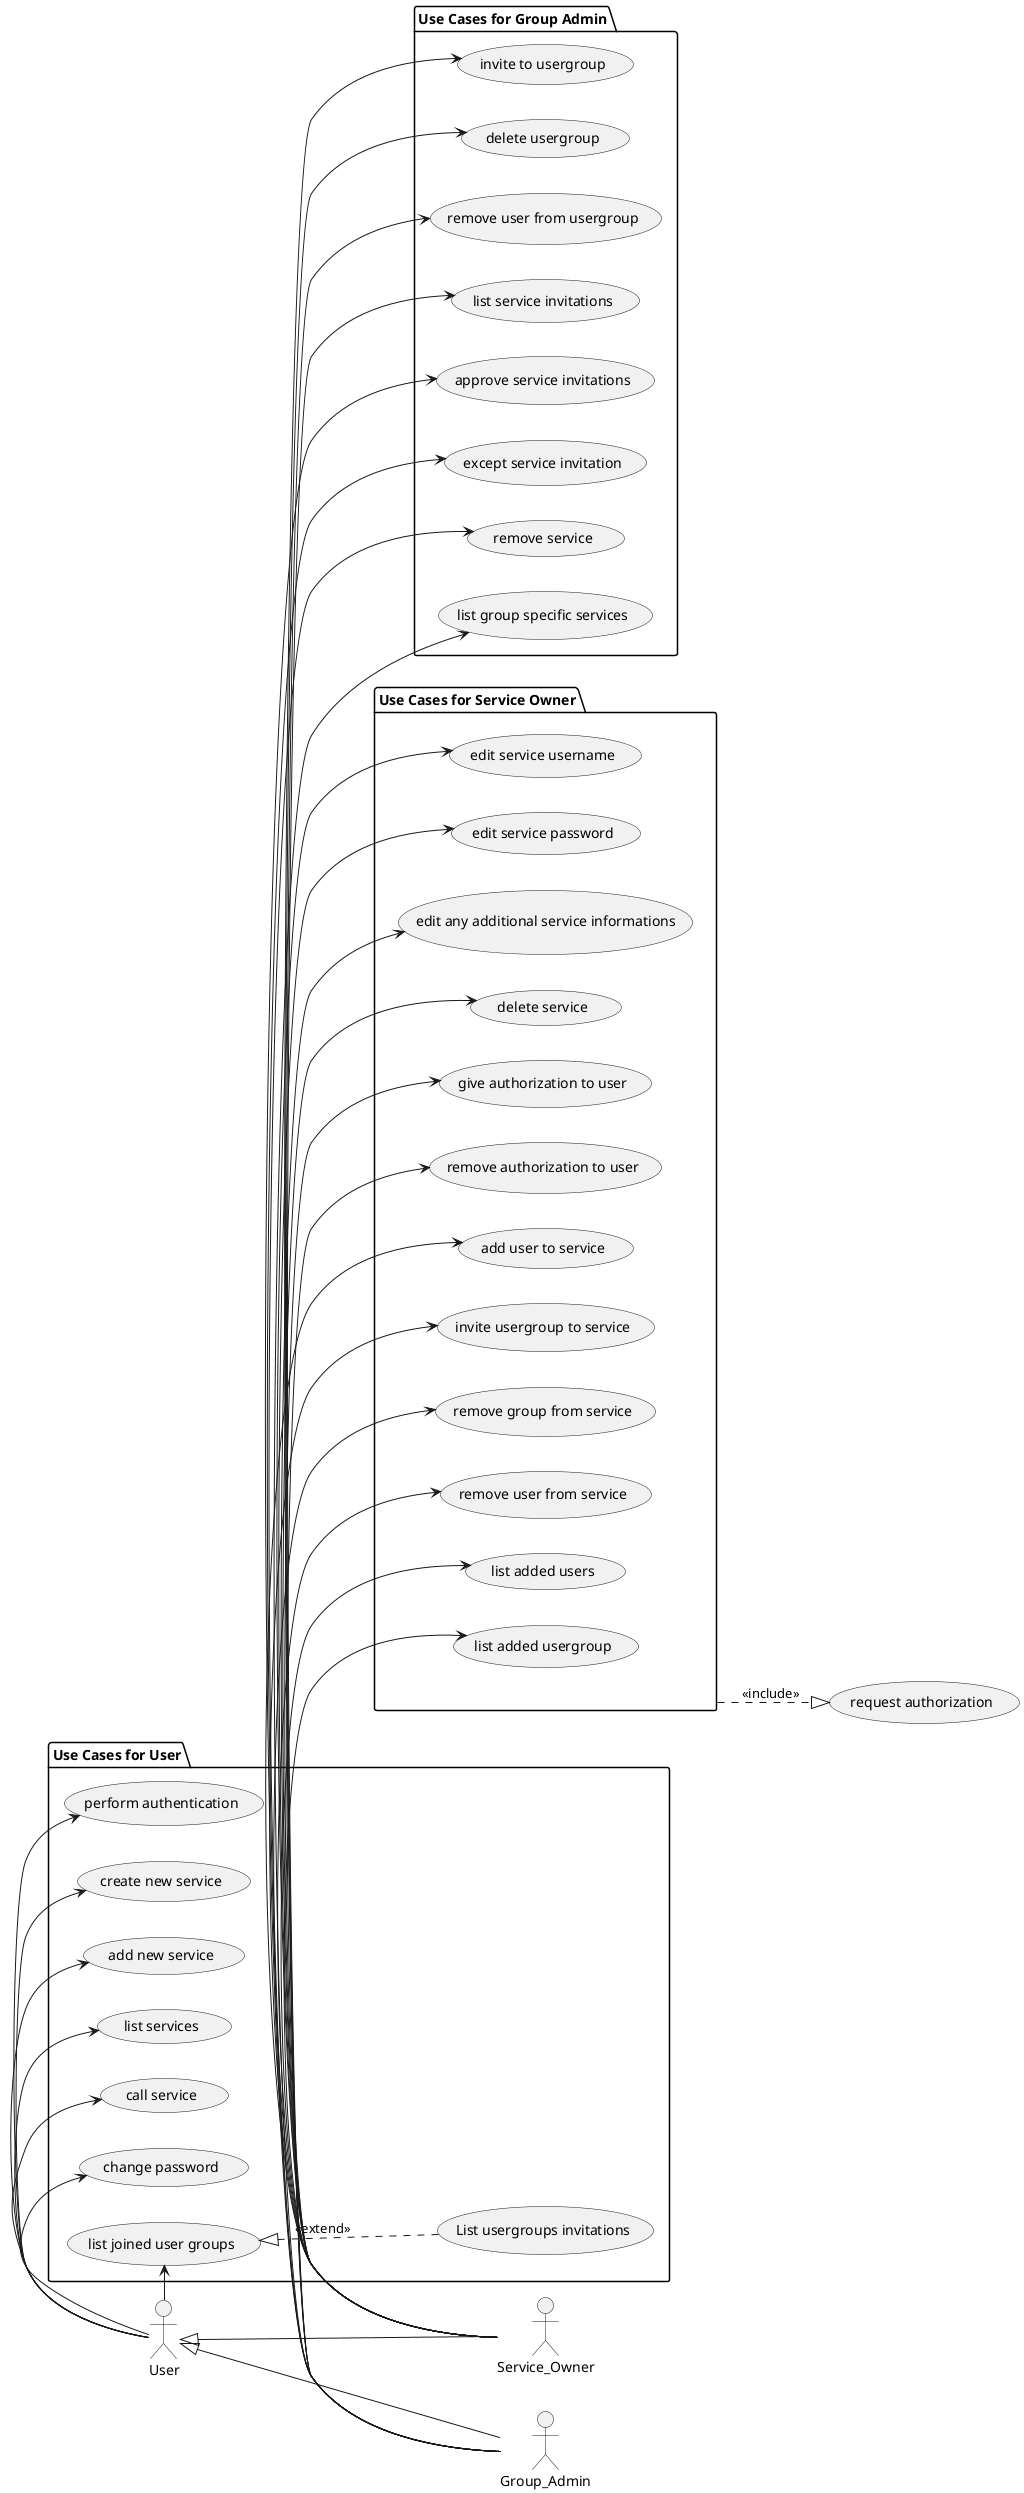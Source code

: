 @startuml

left to right direction

actor User
actor Service_Owner
actor Group_Admin

User <|-- Service_Owner
User <|-- Group_Admin

package "Use Cases for User" {
    (perform authentication) as PA
    (create new service) as CNS
    (add new service) as ANS
    (list services) as LS
    (call service) as CS
    (change password) as CP
    (list joined user groups) as LJUG
    usecase "List usergroups invitations" as UC1
}

User -> PA
User -> CNS
User -> ANS
User -> LS
User -> CS
User -> CP
User -> LJUG
LJUG <|.. UC1 : <<extend>>

package "Use Cases for Service Owner" as SO{
    (edit service username) as ESU
    (edit service password) as ESP
    (edit any additional service informations) as EASI
    (delete service) as DS
    
    (give authorization to user) as G_AUTH
    (remove authorization to user) as R_AUTH
    (add user to service) as AUTS
    (invite usergroup to service) as IUFS
    (remove group from service) as RGFS
    (remove user from service) as RUFS
    (list added users) as LAU
    (list added usergroup) as LAG
}

(request authorization) as AUTH

Service_Owner -> ESU
Service_Owner -> ESP
Service_Owner -> EASI
Service_Owner -> DS
SO ..|> AUTH : <<include>>
Service_Owner -> G_AUTH
Service_Owner -> R_AUTH
Service_Owner -> AUTS
Service_Owner -> IUFS
Service_Owner -> RGFS
Service_Owner -> RUFS
Service_Owner -> LAU
Service_Owner -> LAG

package "Use Cases for Group Admin" {
    (invite to usergroup) as ITG
    (delete usergroup) as DG
    (remove user from usergroup) as RUFG
    (list service invitations) as LSI
    (approve service invitations) as ASI
    (except service invitation) as ESI
    (remove service) as RS
    (list group specific services) as LGSS
}

Group_Admin -> ITG
Group_Admin -> DG
Group_Admin -> RUFG
Group_Admin -> LSI
Group_Admin -> ASI
Group_Admin -> ESI
Group_Admin -> RS
Group_Admin -> LGSS

@enduml